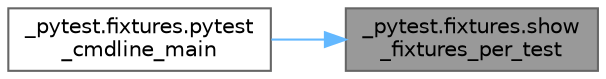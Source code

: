 digraph "_pytest.fixtures.show_fixtures_per_test"
{
 // LATEX_PDF_SIZE
  bgcolor="transparent";
  edge [fontname=Helvetica,fontsize=10,labelfontname=Helvetica,labelfontsize=10];
  node [fontname=Helvetica,fontsize=10,shape=box,height=0.2,width=0.4];
  rankdir="RL";
  Node1 [id="Node000001",label="_pytest.fixtures.show\l_fixtures_per_test",height=0.2,width=0.4,color="gray40", fillcolor="grey60", style="filled", fontcolor="black",tooltip=" "];
  Node1 -> Node2 [id="edge1_Node000001_Node000002",dir="back",color="steelblue1",style="solid",tooltip=" "];
  Node2 [id="Node000002",label="_pytest.fixtures.pytest\l_cmdline_main",height=0.2,width=0.4,color="grey40", fillcolor="white", style="filled",URL="$namespace__pytest_1_1fixtures.html#a202f2d00b6670e24abcd035c3117f47b",tooltip=" "];
}
